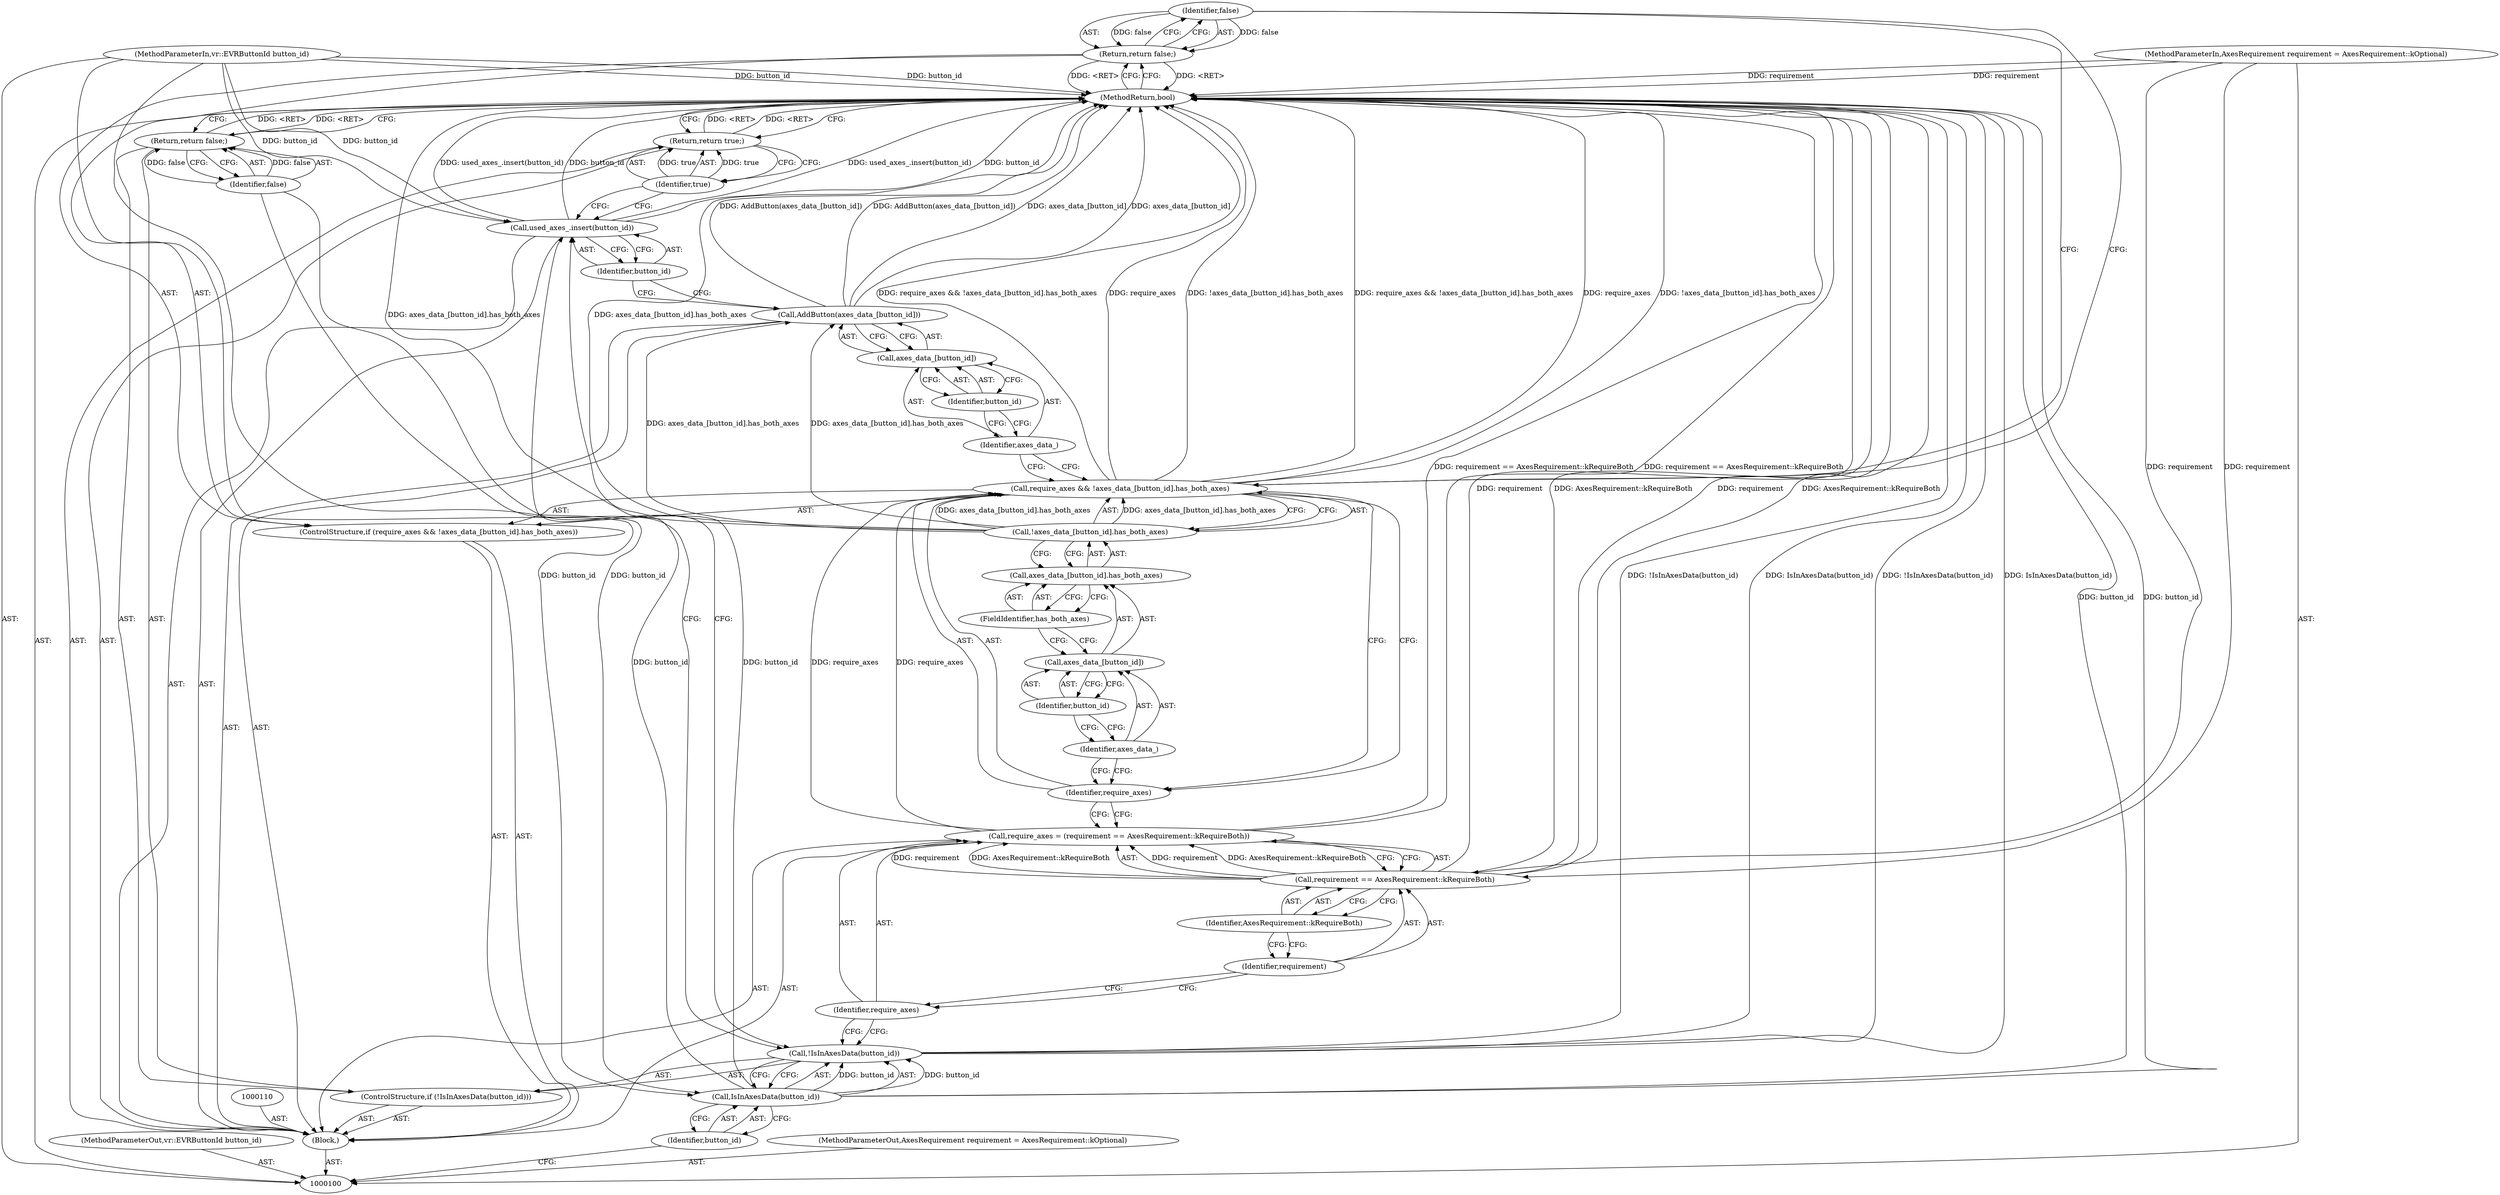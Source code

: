 digraph "0_Chrome_79708b391b2e91d63b5d009ec6202c7d7ededf93_3" {
"1000126" [label="(Identifier,false)"];
"1000125" [label="(Return,return false;)"];
"1000128" [label="(Call,axes_data_[button_id])"];
"1000129" [label="(Identifier,axes_data_)"];
"1000130" [label="(Identifier,button_id)"];
"1000127" [label="(Call,AddButton(axes_data_[button_id]))"];
"1000132" [label="(Identifier,button_id)"];
"1000131" [label="(Call,used_axes_.insert(button_id))"];
"1000134" [label="(Identifier,true)"];
"1000133" [label="(Return,return true;)"];
"1000135" [label="(MethodReturn,bool)"];
"1000101" [label="(MethodParameterIn,vr::EVRButtonId button_id)"];
"1000183" [label="(MethodParameterOut,vr::EVRButtonId button_id)"];
"1000103" [label="(Block,)"];
"1000102" [label="(MethodParameterIn,AxesRequirement requirement = AxesRequirement::kOptional)"];
"1000184" [label="(MethodParameterOut,AxesRequirement requirement = AxesRequirement::kOptional)"];
"1000106" [label="(Call,IsInAxesData(button_id))"];
"1000107" [label="(Identifier,button_id)"];
"1000104" [label="(ControlStructure,if (!IsInAxesData(button_id)))"];
"1000105" [label="(Call,!IsInAxesData(button_id))"];
"1000109" [label="(Identifier,false)"];
"1000108" [label="(Return,return false;)"];
"1000113" [label="(Call,requirement == AxesRequirement::kRequireBoth)"];
"1000114" [label="(Identifier,requirement)"];
"1000115" [label="(Identifier,AxesRequirement::kRequireBoth)"];
"1000111" [label="(Call,require_axes = (requirement == AxesRequirement::kRequireBoth))"];
"1000112" [label="(Identifier,require_axes)"];
"1000119" [label="(Call,!axes_data_[button_id].has_both_axes)"];
"1000120" [label="(Call,axes_data_[button_id].has_both_axes)"];
"1000121" [label="(Call,axes_data_[button_id])"];
"1000122" [label="(Identifier,axes_data_)"];
"1000123" [label="(Identifier,button_id)"];
"1000124" [label="(FieldIdentifier,has_both_axes)"];
"1000116" [label="(ControlStructure,if (require_axes && !axes_data_[button_id].has_both_axes))"];
"1000117" [label="(Call,require_axes && !axes_data_[button_id].has_both_axes)"];
"1000118" [label="(Identifier,require_axes)"];
"1000126" -> "1000125"  [label="AST: "];
"1000126" -> "1000117"  [label="CFG: "];
"1000125" -> "1000126"  [label="CFG: "];
"1000126" -> "1000125"  [label="DDG: false"];
"1000125" -> "1000116"  [label="AST: "];
"1000125" -> "1000126"  [label="CFG: "];
"1000126" -> "1000125"  [label="AST: "];
"1000135" -> "1000125"  [label="CFG: "];
"1000125" -> "1000135"  [label="DDG: <RET>"];
"1000126" -> "1000125"  [label="DDG: false"];
"1000128" -> "1000127"  [label="AST: "];
"1000128" -> "1000130"  [label="CFG: "];
"1000129" -> "1000128"  [label="AST: "];
"1000130" -> "1000128"  [label="AST: "];
"1000127" -> "1000128"  [label="CFG: "];
"1000129" -> "1000128"  [label="AST: "];
"1000129" -> "1000117"  [label="CFG: "];
"1000130" -> "1000129"  [label="CFG: "];
"1000130" -> "1000128"  [label="AST: "];
"1000130" -> "1000129"  [label="CFG: "];
"1000128" -> "1000130"  [label="CFG: "];
"1000127" -> "1000103"  [label="AST: "];
"1000127" -> "1000128"  [label="CFG: "];
"1000128" -> "1000127"  [label="AST: "];
"1000132" -> "1000127"  [label="CFG: "];
"1000127" -> "1000135"  [label="DDG: AddButton(axes_data_[button_id])"];
"1000127" -> "1000135"  [label="DDG: axes_data_[button_id]"];
"1000119" -> "1000127"  [label="DDG: axes_data_[button_id].has_both_axes"];
"1000132" -> "1000131"  [label="AST: "];
"1000132" -> "1000127"  [label="CFG: "];
"1000131" -> "1000132"  [label="CFG: "];
"1000131" -> "1000103"  [label="AST: "];
"1000131" -> "1000132"  [label="CFG: "];
"1000132" -> "1000131"  [label="AST: "];
"1000134" -> "1000131"  [label="CFG: "];
"1000131" -> "1000135"  [label="DDG: button_id"];
"1000131" -> "1000135"  [label="DDG: used_axes_.insert(button_id)"];
"1000106" -> "1000131"  [label="DDG: button_id"];
"1000101" -> "1000131"  [label="DDG: button_id"];
"1000134" -> "1000133"  [label="AST: "];
"1000134" -> "1000131"  [label="CFG: "];
"1000133" -> "1000134"  [label="CFG: "];
"1000134" -> "1000133"  [label="DDG: true"];
"1000133" -> "1000103"  [label="AST: "];
"1000133" -> "1000134"  [label="CFG: "];
"1000134" -> "1000133"  [label="AST: "];
"1000135" -> "1000133"  [label="CFG: "];
"1000133" -> "1000135"  [label="DDG: <RET>"];
"1000134" -> "1000133"  [label="DDG: true"];
"1000135" -> "1000100"  [label="AST: "];
"1000135" -> "1000108"  [label="CFG: "];
"1000135" -> "1000125"  [label="CFG: "];
"1000135" -> "1000133"  [label="CFG: "];
"1000108" -> "1000135"  [label="DDG: <RET>"];
"1000117" -> "1000135"  [label="DDG: require_axes && !axes_data_[button_id].has_both_axes"];
"1000117" -> "1000135"  [label="DDG: require_axes"];
"1000117" -> "1000135"  [label="DDG: !axes_data_[button_id].has_both_axes"];
"1000106" -> "1000135"  [label="DDG: button_id"];
"1000105" -> "1000135"  [label="DDG: !IsInAxesData(button_id)"];
"1000105" -> "1000135"  [label="DDG: IsInAxesData(button_id)"];
"1000113" -> "1000135"  [label="DDG: requirement"];
"1000113" -> "1000135"  [label="DDG: AxesRequirement::kRequireBoth"];
"1000131" -> "1000135"  [label="DDG: button_id"];
"1000131" -> "1000135"  [label="DDG: used_axes_.insert(button_id)"];
"1000127" -> "1000135"  [label="DDG: AddButton(axes_data_[button_id])"];
"1000127" -> "1000135"  [label="DDG: axes_data_[button_id]"];
"1000102" -> "1000135"  [label="DDG: requirement"];
"1000111" -> "1000135"  [label="DDG: requirement == AxesRequirement::kRequireBoth"];
"1000101" -> "1000135"  [label="DDG: button_id"];
"1000119" -> "1000135"  [label="DDG: axes_data_[button_id].has_both_axes"];
"1000125" -> "1000135"  [label="DDG: <RET>"];
"1000133" -> "1000135"  [label="DDG: <RET>"];
"1000101" -> "1000100"  [label="AST: "];
"1000101" -> "1000135"  [label="DDG: button_id"];
"1000101" -> "1000106"  [label="DDG: button_id"];
"1000101" -> "1000131"  [label="DDG: button_id"];
"1000183" -> "1000100"  [label="AST: "];
"1000103" -> "1000100"  [label="AST: "];
"1000104" -> "1000103"  [label="AST: "];
"1000110" -> "1000103"  [label="AST: "];
"1000111" -> "1000103"  [label="AST: "];
"1000116" -> "1000103"  [label="AST: "];
"1000127" -> "1000103"  [label="AST: "];
"1000131" -> "1000103"  [label="AST: "];
"1000133" -> "1000103"  [label="AST: "];
"1000102" -> "1000100"  [label="AST: "];
"1000102" -> "1000135"  [label="DDG: requirement"];
"1000102" -> "1000113"  [label="DDG: requirement"];
"1000184" -> "1000100"  [label="AST: "];
"1000106" -> "1000105"  [label="AST: "];
"1000106" -> "1000107"  [label="CFG: "];
"1000107" -> "1000106"  [label="AST: "];
"1000105" -> "1000106"  [label="CFG: "];
"1000106" -> "1000135"  [label="DDG: button_id"];
"1000106" -> "1000105"  [label="DDG: button_id"];
"1000101" -> "1000106"  [label="DDG: button_id"];
"1000106" -> "1000131"  [label="DDG: button_id"];
"1000107" -> "1000106"  [label="AST: "];
"1000107" -> "1000100"  [label="CFG: "];
"1000106" -> "1000107"  [label="CFG: "];
"1000104" -> "1000103"  [label="AST: "];
"1000105" -> "1000104"  [label="AST: "];
"1000108" -> "1000104"  [label="AST: "];
"1000105" -> "1000104"  [label="AST: "];
"1000105" -> "1000106"  [label="CFG: "];
"1000106" -> "1000105"  [label="AST: "];
"1000109" -> "1000105"  [label="CFG: "];
"1000112" -> "1000105"  [label="CFG: "];
"1000105" -> "1000135"  [label="DDG: !IsInAxesData(button_id)"];
"1000105" -> "1000135"  [label="DDG: IsInAxesData(button_id)"];
"1000106" -> "1000105"  [label="DDG: button_id"];
"1000109" -> "1000108"  [label="AST: "];
"1000109" -> "1000105"  [label="CFG: "];
"1000108" -> "1000109"  [label="CFG: "];
"1000109" -> "1000108"  [label="DDG: false"];
"1000108" -> "1000104"  [label="AST: "];
"1000108" -> "1000109"  [label="CFG: "];
"1000109" -> "1000108"  [label="AST: "];
"1000135" -> "1000108"  [label="CFG: "];
"1000108" -> "1000135"  [label="DDG: <RET>"];
"1000109" -> "1000108"  [label="DDG: false"];
"1000113" -> "1000111"  [label="AST: "];
"1000113" -> "1000115"  [label="CFG: "];
"1000114" -> "1000113"  [label="AST: "];
"1000115" -> "1000113"  [label="AST: "];
"1000111" -> "1000113"  [label="CFG: "];
"1000113" -> "1000135"  [label="DDG: requirement"];
"1000113" -> "1000135"  [label="DDG: AxesRequirement::kRequireBoth"];
"1000113" -> "1000111"  [label="DDG: requirement"];
"1000113" -> "1000111"  [label="DDG: AxesRequirement::kRequireBoth"];
"1000102" -> "1000113"  [label="DDG: requirement"];
"1000114" -> "1000113"  [label="AST: "];
"1000114" -> "1000112"  [label="CFG: "];
"1000115" -> "1000114"  [label="CFG: "];
"1000115" -> "1000113"  [label="AST: "];
"1000115" -> "1000114"  [label="CFG: "];
"1000113" -> "1000115"  [label="CFG: "];
"1000111" -> "1000103"  [label="AST: "];
"1000111" -> "1000113"  [label="CFG: "];
"1000112" -> "1000111"  [label="AST: "];
"1000113" -> "1000111"  [label="AST: "];
"1000118" -> "1000111"  [label="CFG: "];
"1000111" -> "1000135"  [label="DDG: requirement == AxesRequirement::kRequireBoth"];
"1000113" -> "1000111"  [label="DDG: requirement"];
"1000113" -> "1000111"  [label="DDG: AxesRequirement::kRequireBoth"];
"1000111" -> "1000117"  [label="DDG: require_axes"];
"1000112" -> "1000111"  [label="AST: "];
"1000112" -> "1000105"  [label="CFG: "];
"1000114" -> "1000112"  [label="CFG: "];
"1000119" -> "1000117"  [label="AST: "];
"1000119" -> "1000120"  [label="CFG: "];
"1000120" -> "1000119"  [label="AST: "];
"1000117" -> "1000119"  [label="CFG: "];
"1000119" -> "1000135"  [label="DDG: axes_data_[button_id].has_both_axes"];
"1000119" -> "1000117"  [label="DDG: axes_data_[button_id].has_both_axes"];
"1000119" -> "1000127"  [label="DDG: axes_data_[button_id].has_both_axes"];
"1000120" -> "1000119"  [label="AST: "];
"1000120" -> "1000124"  [label="CFG: "];
"1000121" -> "1000120"  [label="AST: "];
"1000124" -> "1000120"  [label="AST: "];
"1000119" -> "1000120"  [label="CFG: "];
"1000121" -> "1000120"  [label="AST: "];
"1000121" -> "1000123"  [label="CFG: "];
"1000122" -> "1000121"  [label="AST: "];
"1000123" -> "1000121"  [label="AST: "];
"1000124" -> "1000121"  [label="CFG: "];
"1000122" -> "1000121"  [label="AST: "];
"1000122" -> "1000118"  [label="CFG: "];
"1000123" -> "1000122"  [label="CFG: "];
"1000123" -> "1000121"  [label="AST: "];
"1000123" -> "1000122"  [label="CFG: "];
"1000121" -> "1000123"  [label="CFG: "];
"1000124" -> "1000120"  [label="AST: "];
"1000124" -> "1000121"  [label="CFG: "];
"1000120" -> "1000124"  [label="CFG: "];
"1000116" -> "1000103"  [label="AST: "];
"1000117" -> "1000116"  [label="AST: "];
"1000125" -> "1000116"  [label="AST: "];
"1000117" -> "1000116"  [label="AST: "];
"1000117" -> "1000118"  [label="CFG: "];
"1000117" -> "1000119"  [label="CFG: "];
"1000118" -> "1000117"  [label="AST: "];
"1000119" -> "1000117"  [label="AST: "];
"1000126" -> "1000117"  [label="CFG: "];
"1000129" -> "1000117"  [label="CFG: "];
"1000117" -> "1000135"  [label="DDG: require_axes && !axes_data_[button_id].has_both_axes"];
"1000117" -> "1000135"  [label="DDG: require_axes"];
"1000117" -> "1000135"  [label="DDG: !axes_data_[button_id].has_both_axes"];
"1000111" -> "1000117"  [label="DDG: require_axes"];
"1000119" -> "1000117"  [label="DDG: axes_data_[button_id].has_both_axes"];
"1000118" -> "1000117"  [label="AST: "];
"1000118" -> "1000111"  [label="CFG: "];
"1000122" -> "1000118"  [label="CFG: "];
"1000117" -> "1000118"  [label="CFG: "];
}
